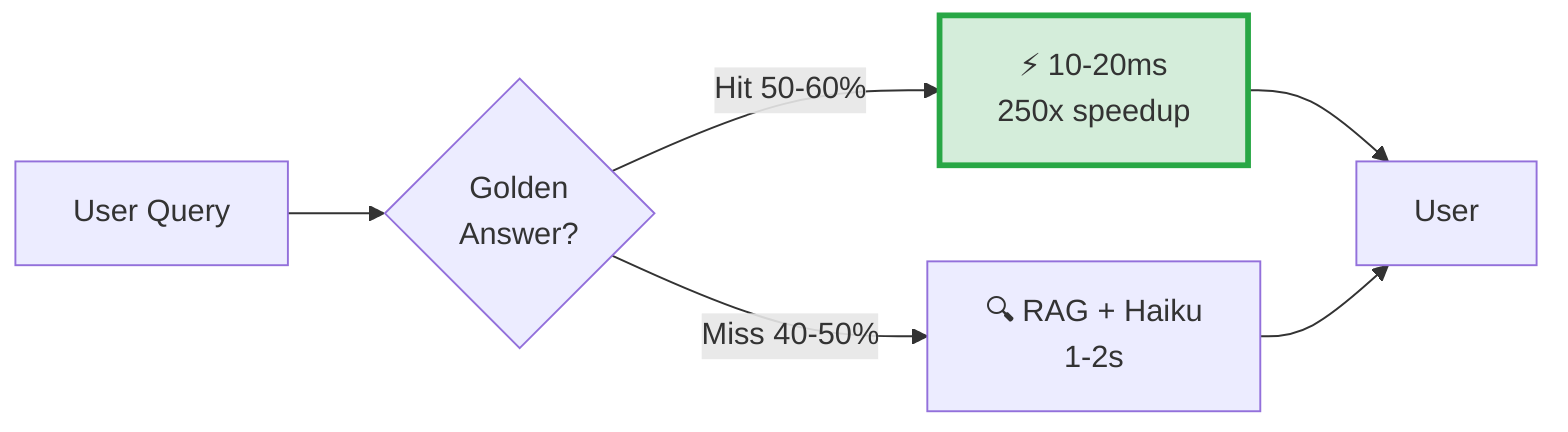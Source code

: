 graph LR
    Query[User Query]
    
    Query --> Golden{Golden<br/>Answer?}
    
    Golden -->|Hit 50-60%| Fast[⚡ 10-20ms<br/>250x speedup]
    Golden -->|Miss 40-50%| RAG[🔍 RAG + Haiku<br/>1-2s]
    
    Fast --> User[User]
    RAG --> User
    
    style Fast fill:#d4edda,stroke:#28a745,stroke-width:3px